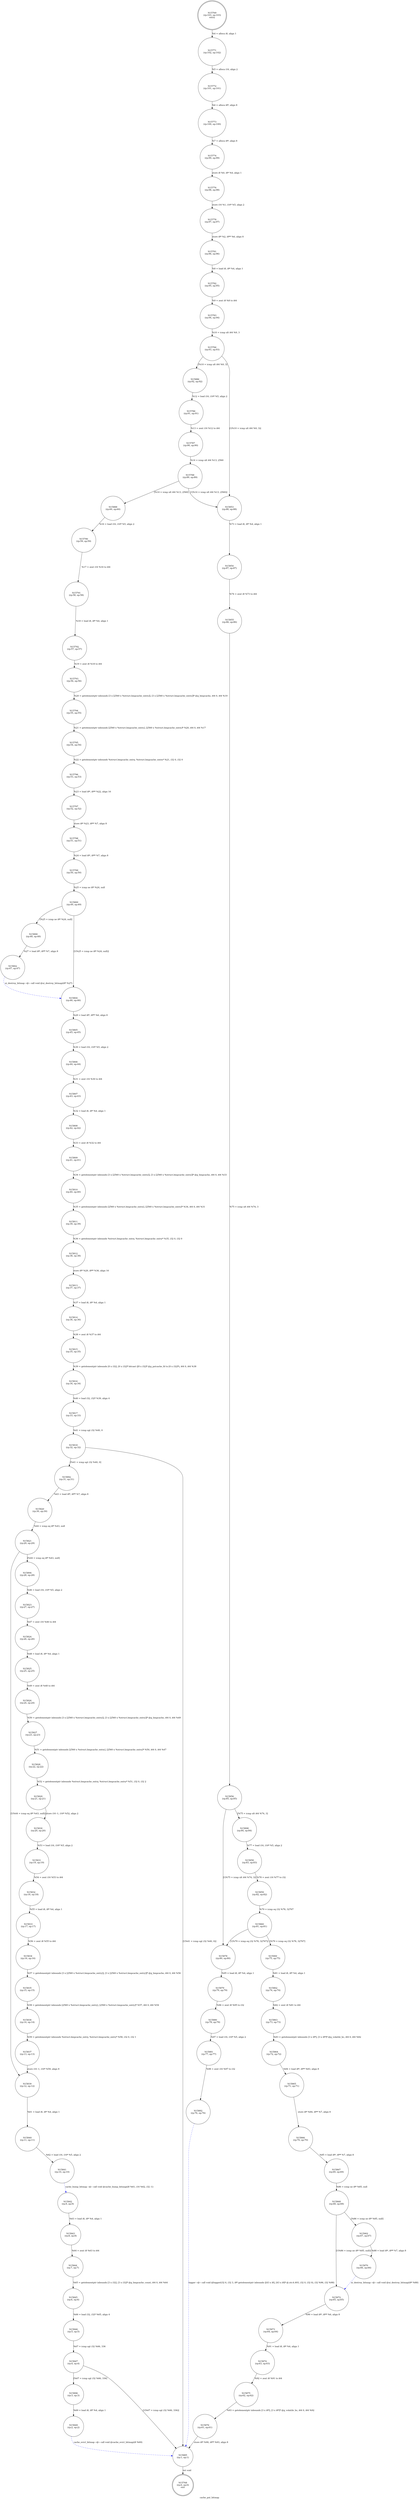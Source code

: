 digraph cache_put_bitmap {
label="cache_put_bitmap"
15768 [label="N15768\n(rp:0, ep:0)\nexit", shape="doublecircle"]
15769 [label="N15769\n(rp:103, ep:103)\nentry", shape="doublecircle"]
15769 -> 15771 [label="%4 = alloca i8, align 1"]
15771 [label="N15771\n(rp:102, ep:102)", shape="circle"]
15771 -> 15772 [label="%5 = alloca i16, align 2"]
15772 [label="N15772\n(rp:101, ep:101)", shape="circle"]
15772 -> 15773 [label="%6 = alloca i8*, align 8"]
15773 [label="N15773\n(rp:100, ep:100)", shape="circle"]
15773 -> 15774 [label="%7 = alloca i8*, align 8"]
15774 [label="N15774\n(rp:99, ep:99)", shape="circle"]
15774 -> 15776 [label="store i8 %0, i8* %4, align 1"]
15776 [label="N15776\n(rp:98, ep:98)", shape="circle"]
15776 -> 15778 [label="store i16 %1, i16* %5, align 2"]
15778 [label="N15778\n(rp:97, ep:97)", shape="circle"]
15778 -> 15781 [label="store i8* %2, i8** %6, align 8"]
15781 [label="N15781\n(rp:96, ep:96)", shape="circle"]
15781 -> 15782 [label="%8 = load i8, i8* %4, align 1"]
15782 [label="N15782\n(rp:95, ep:95)", shape="circle"]
15782 -> 15783 [label="%9 = zext i8 %8 to i64"]
15783 [label="N15783\n(rp:94, ep:94)", shape="circle"]
15783 -> 15784 [label="%10 = icmp ult i64 %9, 3"]
15784 [label="N15784\n(rp:93, ep:93)", shape="circle"]
15784 -> 15886 [label="[%10 = icmp ult i64 %9, 3]"]
15784 -> 15853 [label="[!(%10 = icmp ult i64 %9, 3)]"]
15786 [label="N15786\n(rp:91, ep:91)", shape="circle"]
15786 -> 15787 [label="%13 = zext i16 %12 to i64"]
15787 [label="N15787\n(rp:90, ep:90)", shape="circle"]
15787 -> 15788 [label="%14 = icmp ult i64 %13, 2560"]
15788 [label="N15788\n(rp:89, ep:89)", shape="circle"]
15788 -> 15888 [label="[%14 = icmp ult i64 %13, 2560]"]
15788 -> 15853 [label="[!(%14 = icmp ult i64 %13, 2560)]"]
15790 [label="N15790\n(rp:59, ep:59)", shape="circle"]
15790 -> 15791 [label="%17 = zext i16 %16 to i64"]
15791 [label="N15791\n(rp:58, ep:58)", shape="circle"]
15791 -> 15792 [label="%18 = load i8, i8* %4, align 1"]
15792 [label="N15792\n(rp:57, ep:57)", shape="circle"]
15792 -> 15793 [label="%19 = zext i8 %18 to i64"]
15793 [label="N15793\n(rp:56, ep:56)", shape="circle"]
15793 -> 15794 [label="%20 = getelementptr inbounds [3 x [2560 x %struct.bmpcache_entry]], [3 x [2560 x %struct.bmpcache_entry]]* @g_bmpcache, i64 0, i64 %19"]
15794 [label="N15794\n(rp:55, ep:55)", shape="circle"]
15794 -> 15795 [label="%21 = getelementptr inbounds [2560 x %struct.bmpcache_entry], [2560 x %struct.bmpcache_entry]* %20, i64 0, i64 %17"]
15795 [label="N15795\n(rp:54, ep:54)", shape="circle"]
15795 -> 15796 [label="%22 = getelementptr inbounds %struct.bmpcache_entry, %struct.bmpcache_entry* %21, i32 0, i32 0"]
15796 [label="N15796\n(rp:53, ep:53)", shape="circle"]
15796 -> 15797 [label="%23 = load i8*, i8** %22, align 16"]
15797 [label="N15797\n(rp:52, ep:52)", shape="circle"]
15797 -> 15798 [label="store i8* %23, i8** %7, align 8"]
15798 [label="N15798\n(rp:51, ep:51)", shape="circle"]
15798 -> 15799 [label="%24 = load i8*, i8** %7, align 8"]
15799 [label="N15799\n(rp:50, ep:50)", shape="circle"]
15799 -> 15800 [label="%25 = icmp ne i8* %24, null"]
15800 [label="N15800\n(rp:49, ep:49)", shape="circle"]
15800 -> 15890 [label="[%25 = icmp ne i8* %24, null]"]
15800 -> 15804 [label="[!(%25 = icmp ne i8* %24, null)]"]
15802 [label="N15802\n(rp:47, ep:47)", shape="circle"]
15802 -> 15804 [label="ui_destroy_bitmap --@-- call void @ui_destroy_bitmap(i8* %27)", style="dashed", color="blue"]
15804 [label="N15804\n(rp:46, ep:46)", shape="circle"]
15804 -> 15805 [label="%29 = load i8*, i8** %6, align 8"]
15805 [label="N15805\n(rp:45, ep:45)", shape="circle"]
15805 -> 15806 [label="%30 = load i16, i16* %5, align 2"]
15806 [label="N15806\n(rp:44, ep:44)", shape="circle"]
15806 -> 15807 [label="%31 = zext i16 %30 to i64"]
15807 [label="N15807\n(rp:43, ep:43)", shape="circle"]
15807 -> 15808 [label="%32 = load i8, i8* %4, align 1"]
15808 [label="N15808\n(rp:42, ep:42)", shape="circle"]
15808 -> 15809 [label="%33 = zext i8 %32 to i64"]
15809 [label="N15809\n(rp:41, ep:41)", shape="circle"]
15809 -> 15810 [label="%34 = getelementptr inbounds [3 x [2560 x %struct.bmpcache_entry]], [3 x [2560 x %struct.bmpcache_entry]]* @g_bmpcache, i64 0, i64 %33"]
15810 [label="N15810\n(rp:40, ep:40)", shape="circle"]
15810 -> 15811 [label="%35 = getelementptr inbounds [2560 x %struct.bmpcache_entry], [2560 x %struct.bmpcache_entry]* %34, i64 0, i64 %31"]
15811 [label="N15811\n(rp:39, ep:39)", shape="circle"]
15811 -> 15812 [label="%36 = getelementptr inbounds %struct.bmpcache_entry, %struct.bmpcache_entry* %35, i32 0, i32 0"]
15812 [label="N15812\n(rp:38, ep:38)", shape="circle"]
15812 -> 15813 [label="store i8* %29, i8** %36, align 16"]
15813 [label="N15813\n(rp:37, ep:37)", shape="circle"]
15813 -> 15814 [label="%37 = load i8, i8* %4, align 1"]
15814 [label="N15814\n(rp:36, ep:36)", shape="circle"]
15814 -> 15815 [label="%38 = zext i8 %37 to i64"]
15815 [label="N15815\n(rp:35, ep:35)", shape="circle"]
15815 -> 15816 [label="%39 = getelementptr inbounds [0 x i32], [0 x i32]* bitcast ([8 x i32]* @g_pstcache_fd to [0 x i32]*), i64 0, i64 %38"]
15816 [label="N15816\n(rp:34, ep:34)", shape="circle"]
15816 -> 15817 [label="%40 = load i32, i32* %39, align 4"]
15817 [label="N15817\n(rp:33, ep:33)", shape="circle"]
15817 -> 15818 [label="%41 = icmp sgt i32 %40, 0"]
15818 [label="N15818\n(rp:32, ep:32)", shape="circle"]
15818 -> 15892 [label="[%41 = icmp sgt i32 %40, 0]"]
15818 -> 15885 [label="[!(%41 = icmp sgt i32 %40, 0)]"]
15820 [label="N15820\n(rp:30, ep:30)", shape="circle"]
15820 -> 15821 [label="%44 = icmp eq i8* %43, null"]
15821 [label="N15821\n(rp:29, ep:29)", shape="circle"]
15821 -> 15894 [label="[%44 = icmp eq i8* %43, null]"]
15821 -> 15839 [label="[!(%44 = icmp eq i8* %43, null)]"]
15823 [label="N15823\n(rp:27, ep:27)", shape="circle"]
15823 -> 15824 [label="%47 = zext i16 %46 to i64"]
15824 [label="N15824\n(rp:26, ep:26)", shape="circle"]
15824 -> 15825 [label="%48 = load i8, i8* %4, align 1"]
15825 [label="N15825\n(rp:25, ep:25)", shape="circle"]
15825 -> 15826 [label="%49 = zext i8 %48 to i64"]
15826 [label="N15826\n(rp:24, ep:24)", shape="circle"]
15826 -> 15827 [label="%50 = getelementptr inbounds [3 x [2560 x %struct.bmpcache_entry]], [3 x [2560 x %struct.bmpcache_entry]]* @g_bmpcache, i64 0, i64 %49"]
15827 [label="N15827\n(rp:23, ep:23)", shape="circle"]
15827 -> 15828 [label="%51 = getelementptr inbounds [2560 x %struct.bmpcache_entry], [2560 x %struct.bmpcache_entry]* %50, i64 0, i64 %47"]
15828 [label="N15828\n(rp:22, ep:22)", shape="circle"]
15828 -> 15829 [label="%52 = getelementptr inbounds %struct.bmpcache_entry, %struct.bmpcache_entry* %51, i32 0, i32 2"]
15829 [label="N15829\n(rp:21, ep:21)", shape="circle"]
15829 -> 15830 [label="store i16 -1, i16* %52, align 2"]
15830 [label="N15830\n(rp:20, ep:20)", shape="circle"]
15830 -> 15831 [label="%53 = load i16, i16* %5, align 2"]
15831 [label="N15831\n(rp:19, ep:19)", shape="circle"]
15831 -> 15832 [label="%54 = zext i16 %53 to i64"]
15832 [label="N15832\n(rp:18, ep:18)", shape="circle"]
15832 -> 15833 [label="%55 = load i8, i8* %4, align 1"]
15833 [label="N15833\n(rp:17, ep:17)", shape="circle"]
15833 -> 15834 [label="%56 = zext i8 %55 to i64"]
15834 [label="N15834\n(rp:16, ep:16)", shape="circle"]
15834 -> 15835 [label="%57 = getelementptr inbounds [3 x [2560 x %struct.bmpcache_entry]], [3 x [2560 x %struct.bmpcache_entry]]* @g_bmpcache, i64 0, i64 %56"]
15835 [label="N15835\n(rp:15, ep:15)", shape="circle"]
15835 -> 15836 [label="%58 = getelementptr inbounds [2560 x %struct.bmpcache_entry], [2560 x %struct.bmpcache_entry]* %57, i64 0, i64 %54"]
15836 [label="N15836\n(rp:14, ep:14)", shape="circle"]
15836 -> 15837 [label="%59 = getelementptr inbounds %struct.bmpcache_entry, %struct.bmpcache_entry* %58, i32 0, i32 1"]
15837 [label="N15837\n(rp:13, ep:13)", shape="circle"]
15837 -> 15839 [label="store i16 -1, i16* %59, align 8"]
15839 [label="N15839\n(rp:12, ep:12)", shape="circle"]
15839 -> 15840 [label="%61 = load i8, i8* %4, align 1"]
15840 [label="N15840\n(rp:11, ep:11)", shape="circle"]
15840 -> 15841 [label="%62 = load i16, i16* %5, align 2"]
15841 [label="N15841\n(rp:10, ep:10)", shape="circle"]
15841 -> 15842 [label="cache_bump_bitmap --@-- call void @cache_bump_bitmap(i8 %61, i16 %62, i32 -1)", style="dashed", color="blue"]
15842 [label="N15842\n(rp:9, ep:9)", shape="circle"]
15842 -> 15843 [label="%63 = load i8, i8* %4, align 1"]
15843 [label="N15843\n(rp:8, ep:8)", shape="circle"]
15843 -> 15844 [label="%64 = zext i8 %63 to i64"]
15844 [label="N15844\n(rp:7, ep:7)", shape="circle"]
15844 -> 15845 [label="%65 = getelementptr inbounds [3 x i32], [3 x i32]* @g_bmpcache_count, i64 0, i64 %64"]
15845 [label="N15845\n(rp:6, ep:6)", shape="circle"]
15845 -> 15846 [label="%66 = load i32, i32* %65, align 4"]
15846 [label="N15846\n(rp:5, ep:5)", shape="circle"]
15846 -> 15847 [label="%67 = icmp sgt i32 %66, 336"]
15847 [label="N15847\n(rp:4, ep:4)", shape="circle"]
15847 -> 15896 [label="[%67 = icmp sgt i32 %66, 336]"]
15847 -> 15885 [label="[!(%67 = icmp sgt i32 %66, 336)]"]
15849 [label="N15849\n(rp:2, ep:2)", shape="circle"]
15849 -> 15885 [label="cache_evict_bitmap --@-- call void @cache_evict_bitmap(i8 %69)", style="dashed", color="blue"]
15853 [label="N15853\n(rp:88, ep:88)", shape="circle"]
15853 -> 15854 [label="%73 = load i8, i8* %4, align 1"]
15854 [label="N15854\n(rp:87, ep:87)", shape="circle"]
15854 -> 15855 [label="%74 = zext i8 %73 to i64"]
15855 [label="N15855\n(rp:86, ep:86)", shape="circle"]
15855 -> 15856 [label="%75 = icmp ult i64 %74, 3"]
15856 [label="N15856\n(rp:85, ep:85)", shape="circle"]
15856 -> 15898 [label="[%75 = icmp ult i64 %74, 3]"]
15856 -> 15878 [label="[!(%75 = icmp ult i64 %74, 3)]"]
15858 [label="N15858\n(rp:83, ep:83)", shape="circle"]
15858 -> 15859 [label="%78 = zext i16 %77 to i32"]
15859 [label="N15859\n(rp:82, ep:82)", shape="circle"]
15859 -> 15860 [label="%79 = icmp eq i32 %78, 32767"]
15860 [label="N15860\n(rp:81, ep:81)", shape="circle"]
15860 -> 15900 [label="[%79 = icmp eq i32 %78, 32767]"]
15860 -> 15878 [label="[!(%79 = icmp eq i32 %78, 32767)]"]
15862 [label="N15862\n(rp:74, ep:74)", shape="circle"]
15862 -> 15863 [label="%82 = zext i8 %81 to i64"]
15863 [label="N15863\n(rp:73, ep:73)", shape="circle"]
15863 -> 15864 [label="%83 = getelementptr inbounds [3 x i8*], [3 x i8*]* @g_volatile_bc, i64 0, i64 %82"]
15864 [label="N15864\n(rp:72, ep:72)", shape="circle"]
15864 -> 15865 [label="%84 = load i8*, i8** %83, align 8"]
15865 [label="N15865\n(rp:71, ep:71)", shape="circle"]
15865 -> 15866 [label="store i8* %84, i8** %7, align 8"]
15866 [label="N15866\n(rp:70, ep:70)", shape="circle"]
15866 -> 15867 [label="%85 = load i8*, i8** %7, align 8"]
15867 [label="N15867\n(rp:69, ep:69)", shape="circle"]
15867 -> 15868 [label="%86 = icmp ne i8* %85, null"]
15868 [label="N15868\n(rp:68, ep:68)", shape="circle"]
15868 -> 15902 [label="[%86 = icmp ne i8* %85, null]"]
15868 -> 15872 [label="[!(%86 = icmp ne i8* %85, null)]"]
15870 [label="N15870\n(rp:66, ep:66)", shape="circle"]
15870 -> 15872 [label="ui_destroy_bitmap --@-- call void @ui_destroy_bitmap(i8* %88)", style="dashed", color="blue"]
15872 [label="N15872\n(rp:65, ep:65)", shape="circle"]
15872 -> 15873 [label="%90 = load i8*, i8** %6, align 8"]
15873 [label="N15873\n(rp:64, ep:64)", shape="circle"]
15873 -> 15874 [label="%91 = load i8, i8* %4, align 1"]
15874 [label="N15874\n(rp:63, ep:63)", shape="circle"]
15874 -> 15875 [label="%92 = zext i8 %91 to i64"]
15875 [label="N15875\n(rp:62, ep:62)", shape="circle"]
15875 -> 15876 [label="%93 = getelementptr inbounds [3 x i8*], [3 x i8*]* @g_volatile_bc, i64 0, i64 %92"]
15876 [label="N15876\n(rp:61, ep:61)", shape="circle"]
15876 -> 15885 [label="store i8* %90, i8** %93, align 8"]
15878 [label="N15878\n(rp:80, ep:80)", shape="circle"]
15878 -> 15879 [label="%95 = load i8, i8* %4, align 1"]
15879 [label="N15879\n(rp:79, ep:79)", shape="circle"]
15879 -> 15880 [label="%96 = zext i8 %95 to i32"]
15880 [label="N15880\n(rp:78, ep:78)", shape="circle"]
15880 -> 15881 [label="%97 = load i16, i16* %5, align 2"]
15881 [label="N15881\n(rp:77, ep:77)", shape="circle"]
15881 -> 15882 [label="%98 = zext i16 %97 to i32"]
15882 [label="N15882\n(rp:76, ep:76)", shape="circle"]
15882 -> 15885 [label="logger --@-- call void @logger(i32 6, i32 3, i8* getelementptr inbounds ([43 x i8], [43 x i8]* @.str.4.493, i32 0, i32 0), i32 %96, i32 %98)", style="dashed", color="blue"]
15885 [label="N15885\n(rp:1, ep:1)", shape="circle"]
15885 -> 15768 [label="ret void"]
15886 [label="N15886\n(rp:92, ep:92)", shape="circle"]
15886 -> 15786 [label="%12 = load i16, i16* %5, align 2"]
15888 [label="N15888\n(rp:60, ep:60)", shape="circle"]
15888 -> 15790 [label="%16 = load i16, i16* %5, align 2"]
15890 [label="N15890\n(rp:48, ep:48)", shape="circle"]
15890 -> 15802 [label="%27 = load i8*, i8** %7, align 8"]
15892 [label="N15892\n(rp:31, ep:31)", shape="circle"]
15892 -> 15820 [label="%43 = load i8*, i8** %7, align 8"]
15894 [label="N15894\n(rp:28, ep:28)", shape="circle"]
15894 -> 15823 [label="%46 = load i16, i16* %5, align 2"]
15896 [label="N15896\n(rp:3, ep:3)", shape="circle"]
15896 -> 15849 [label="%69 = load i8, i8* %4, align 1"]
15898 [label="N15898\n(rp:84, ep:84)", shape="circle"]
15898 -> 15858 [label="%77 = load i16, i16* %5, align 2"]
15900 [label="N15900\n(rp:75, ep:75)", shape="circle"]
15900 -> 15862 [label="%81 = load i8, i8* %4, align 1"]
15902 [label="N15902\n(rp:67, ep:67)", shape="circle"]
15902 -> 15870 [label="%88 = load i8*, i8** %7, align 8"]
}
